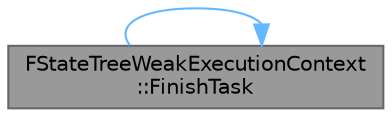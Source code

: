 digraph "FStateTreeWeakExecutionContext::FinishTask"
{
 // INTERACTIVE_SVG=YES
 // LATEX_PDF_SIZE
  bgcolor="transparent";
  edge [fontname=Helvetica,fontsize=10,labelfontname=Helvetica,labelfontsize=10];
  node [fontname=Helvetica,fontsize=10,shape=box,height=0.2,width=0.4];
  rankdir="LR";
  Node1 [id="Node000001",label="FStateTreeWeakExecutionContext\l::FinishTask",height=0.2,width=0.4,color="gray40", fillcolor="grey60", style="filled", fontcolor="black",tooltip="Finishes a task."];
  Node1 -> Node1 [id="edge1_Node000001_Node000001",color="steelblue1",style="solid",tooltip=" "];
}
